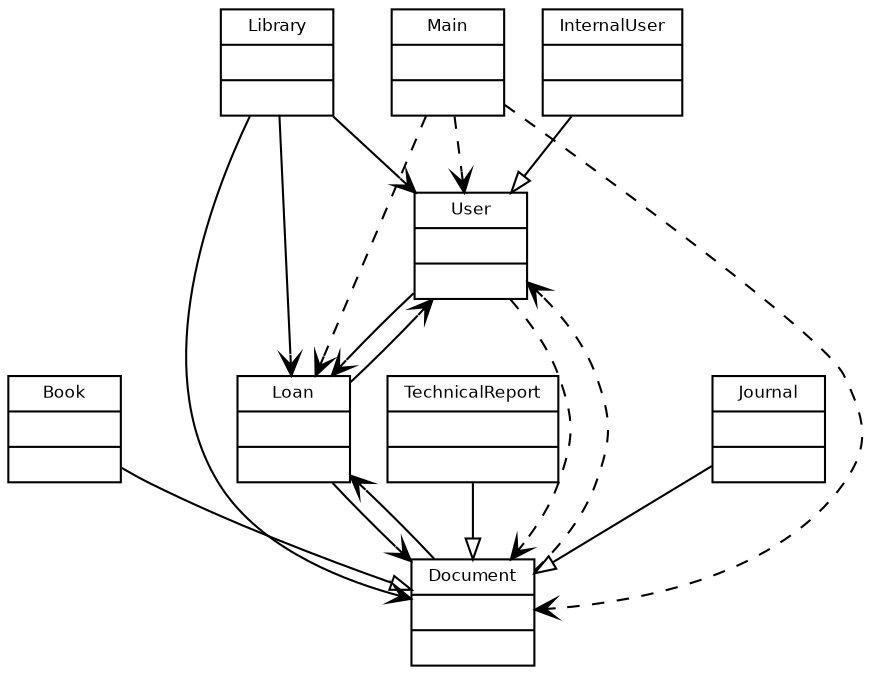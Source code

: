 digraph classes {
 fontname = "Bitstream Vera Sans"
 fontsize = 8
 node [ fontname = "Bitstream Vera Sans" fontsize = 8 shape = "record" ]
 edge [ fontname = "Bitstream Vera Sans" fontsize = 8 ]
"InternalUser" [
	label="{
 		InternalUser|
 		|
 		
	}"
 ]
"Book" [
	label="{
 		Book|
 		|
 		
	}"
 ]
"User" [
	label="{
 		User|
 		|
 		
	}"
 ]
"Loan" [
	label="{
 		Loan|
 		|
 		
	}"
 ]
"TechnicalReport" [
	label="{
 		TechnicalReport|
 		|
 		
	}"
 ]
"Document" [
	label="{
 		Document|
 		|
 		
	}"
 ]
"Library" [
	label="{
 		Library|
 		|
 		
	}"
 ]
"Journal" [
	label="{
 		Journal|
 		|
 		
	}"
 ]
"Main" [
	label="{
 		Main|
 		|
 		
	}"
 ]
edge[arrowhead = "empty"; style= "solid"]
InternalUser -> User
Book -> Document
TechnicalReport -> Document
Journal -> Document
edge[arrowhead = "empty"; style = "dashed"]
edge[arrowhead = "open"; style = "solid"]
Loan -> Document
Loan -> User
User -> Loan
Library -> Document
Library -> Loan
Document -> Loan
Library -> User
edge[arrowhead = "open"; style = "dashed"]
User -> Document
Main -> Loan
Main -> User
Main -> Document
Document -> User
}